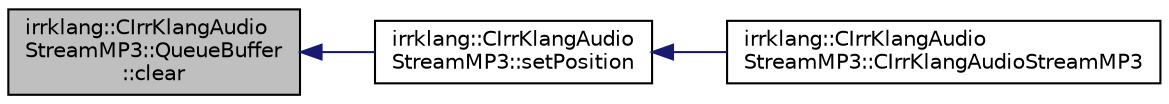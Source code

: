 digraph "irrklang::CIrrKlangAudioStreamMP3::QueueBuffer::clear"
{
  bgcolor="transparent";
  edge [fontname="Helvetica",fontsize="10",labelfontname="Helvetica",labelfontsize="10"];
  node [fontname="Helvetica",fontsize="10",shape=record];
  rankdir="LR";
  Node1 [label="irrklang::CIrrKlangAudio\lStreamMP3::QueueBuffer\l::clear",height=0.2,width=0.4,color="black", fillcolor="grey75", style="filled", fontcolor="black"];
  Node1 -> Node2 [dir="back",color="midnightblue",fontsize="10",style="solid",fontname="Helvetica"];
  Node2 [label="irrklang::CIrrKlangAudio\lStreamMP3::setPosition",height=0.2,width=0.4,color="black",URL="$classirrklang_1_1CIrrKlangAudioStreamMP3.html#ae615c171d074153463af08a11118ceaf",tooltip="sets the position of the audio stream. "];
  Node2 -> Node3 [dir="back",color="midnightblue",fontsize="10",style="solid",fontname="Helvetica"];
  Node3 [label="irrklang::CIrrKlangAudio\lStreamMP3::CIrrKlangAudioStreamMP3",height=0.2,width=0.4,color="black",URL="$classirrklang_1_1CIrrKlangAudioStreamMP3.html#aa0525477376ae287275da88a17f4825d"];
}
